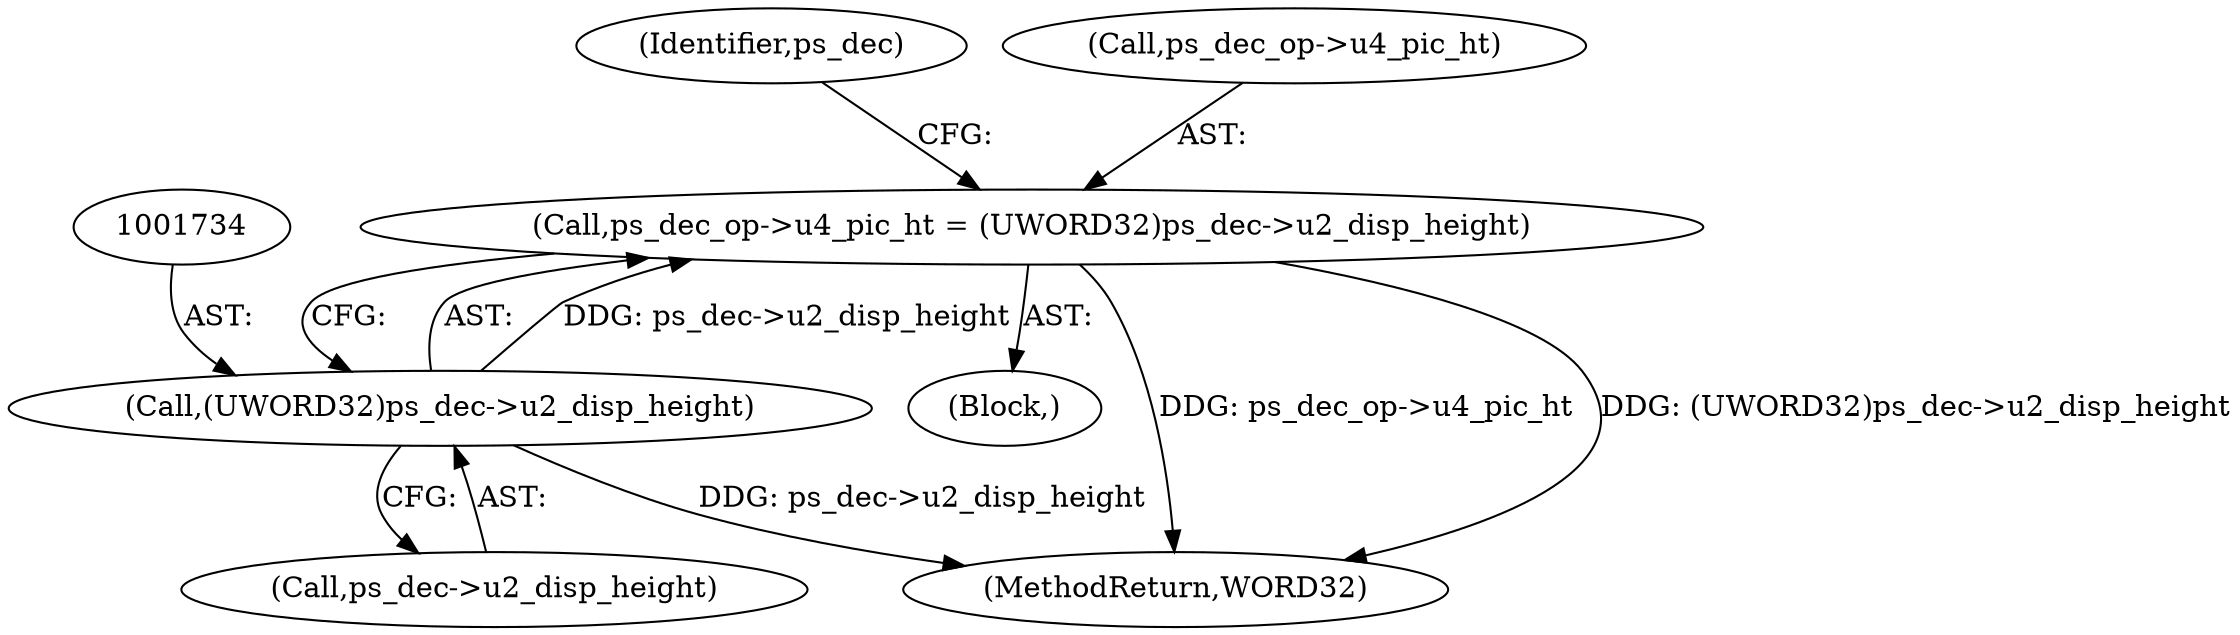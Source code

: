 digraph "0_Android_326fe991a4b7971e8aeaf4ac775491dd8abd85bb@pointer" {
"1001729" [label="(Call,ps_dec_op->u4_pic_ht = (UWORD32)ps_dec->u2_disp_height)"];
"1001733" [label="(Call,(UWORD32)ps_dec->u2_disp_height)"];
"1001719" [label="(Block,)"];
"1001741" [label="(Identifier,ps_dec)"];
"1001729" [label="(Call,ps_dec_op->u4_pic_ht = (UWORD32)ps_dec->u2_disp_height)"];
"1001733" [label="(Call,(UWORD32)ps_dec->u2_disp_height)"];
"1001735" [label="(Call,ps_dec->u2_disp_height)"];
"1002147" [label="(MethodReturn,WORD32)"];
"1001730" [label="(Call,ps_dec_op->u4_pic_ht)"];
"1001729" -> "1001719"  [label="AST: "];
"1001729" -> "1001733"  [label="CFG: "];
"1001730" -> "1001729"  [label="AST: "];
"1001733" -> "1001729"  [label="AST: "];
"1001741" -> "1001729"  [label="CFG: "];
"1001729" -> "1002147"  [label="DDG: ps_dec_op->u4_pic_ht"];
"1001729" -> "1002147"  [label="DDG: (UWORD32)ps_dec->u2_disp_height"];
"1001733" -> "1001729"  [label="DDG: ps_dec->u2_disp_height"];
"1001733" -> "1001735"  [label="CFG: "];
"1001734" -> "1001733"  [label="AST: "];
"1001735" -> "1001733"  [label="AST: "];
"1001733" -> "1002147"  [label="DDG: ps_dec->u2_disp_height"];
}

